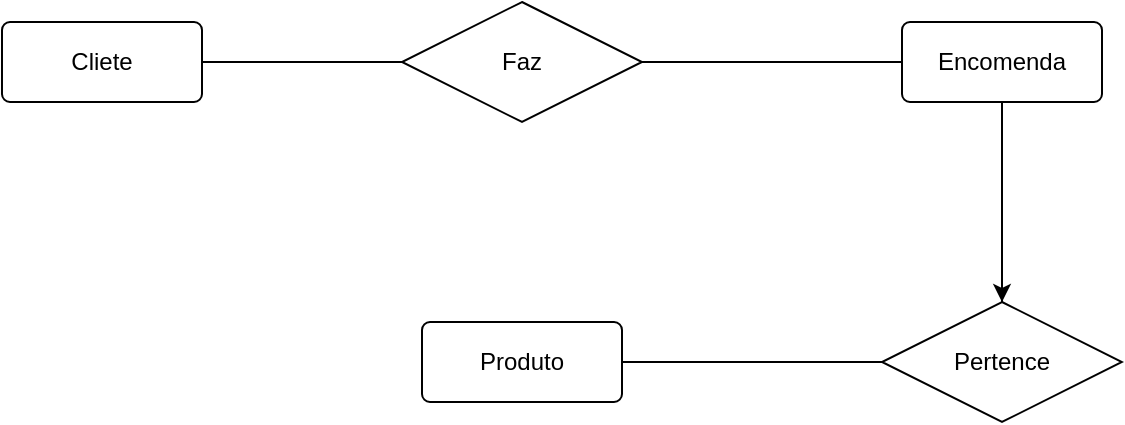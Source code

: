 <mxfile version="24.7.10">
  <diagram name="Página-1" id="wTb4_0pY5MoXwPdwrY5-">
    <mxGraphModel dx="1017" dy="614" grid="1" gridSize="10" guides="1" tooltips="1" connect="1" arrows="1" fold="1" page="1" pageScale="1" pageWidth="827" pageHeight="1169" math="0" shadow="0">
      <root>
        <mxCell id="0" />
        <mxCell id="1" parent="0" />
        <mxCell id="mS5Jy1mOtAz3uXNtof8C-24" value="" style="edgeStyle=orthogonalEdgeStyle;rounded=0;orthogonalLoop=1;jettySize=auto;html=1;endArrow=none;endFill=0;" edge="1" parent="1" source="mS5Jy1mOtAz3uXNtof8C-14" target="mS5Jy1mOtAz3uXNtof8C-18">
          <mxGeometry relative="1" as="geometry" />
        </mxCell>
        <mxCell id="mS5Jy1mOtAz3uXNtof8C-14" value="Cliete" style="rounded=1;arcSize=10;whiteSpace=wrap;html=1;align=center;" vertex="1" parent="1">
          <mxGeometry x="60" y="40" width="100" height="40" as="geometry" />
        </mxCell>
        <mxCell id="mS5Jy1mOtAz3uXNtof8C-15" value="Produto" style="rounded=1;arcSize=10;whiteSpace=wrap;html=1;align=center;" vertex="1" parent="1">
          <mxGeometry x="270" y="190" width="100" height="40" as="geometry" />
        </mxCell>
        <mxCell id="mS5Jy1mOtAz3uXNtof8C-21" value="" style="edgeStyle=orthogonalEdgeStyle;rounded=0;orthogonalLoop=1;jettySize=auto;html=1;" edge="1" parent="1" source="mS5Jy1mOtAz3uXNtof8C-16" target="mS5Jy1mOtAz3uXNtof8C-17">
          <mxGeometry relative="1" as="geometry" />
        </mxCell>
        <mxCell id="mS5Jy1mOtAz3uXNtof8C-16" value="Encomenda" style="rounded=1;arcSize=10;whiteSpace=wrap;html=1;align=center;" vertex="1" parent="1">
          <mxGeometry x="510" y="40" width="100" height="40" as="geometry" />
        </mxCell>
        <mxCell id="mS5Jy1mOtAz3uXNtof8C-22" value="" style="edgeStyle=orthogonalEdgeStyle;rounded=0;orthogonalLoop=1;jettySize=auto;html=1;endArrow=none;endFill=0;" edge="1" parent="1" source="mS5Jy1mOtAz3uXNtof8C-17" target="mS5Jy1mOtAz3uXNtof8C-15">
          <mxGeometry relative="1" as="geometry" />
        </mxCell>
        <mxCell id="mS5Jy1mOtAz3uXNtof8C-26" value="" style="edgeStyle=orthogonalEdgeStyle;rounded=0;orthogonalLoop=1;jettySize=auto;html=1;endArrow=none;endFill=0;" edge="1" parent="1" source="mS5Jy1mOtAz3uXNtof8C-17" target="mS5Jy1mOtAz3uXNtof8C-16">
          <mxGeometry relative="1" as="geometry" />
        </mxCell>
        <mxCell id="mS5Jy1mOtAz3uXNtof8C-17" value="Pertence" style="shape=rhombus;perimeter=rhombusPerimeter;whiteSpace=wrap;html=1;align=center;" vertex="1" parent="1">
          <mxGeometry x="500" y="180" width="120" height="60" as="geometry" />
        </mxCell>
        <mxCell id="mS5Jy1mOtAz3uXNtof8C-25" style="edgeStyle=orthogonalEdgeStyle;rounded=0;orthogonalLoop=1;jettySize=auto;html=1;entryX=0;entryY=0.5;entryDx=0;entryDy=0;endArrow=none;endFill=0;" edge="1" parent="1" source="mS5Jy1mOtAz3uXNtof8C-18" target="mS5Jy1mOtAz3uXNtof8C-16">
          <mxGeometry relative="1" as="geometry" />
        </mxCell>
        <mxCell id="mS5Jy1mOtAz3uXNtof8C-18" value="Faz" style="shape=rhombus;perimeter=rhombusPerimeter;whiteSpace=wrap;html=1;align=center;" vertex="1" parent="1">
          <mxGeometry x="260" y="30" width="120" height="60" as="geometry" />
        </mxCell>
      </root>
    </mxGraphModel>
  </diagram>
</mxfile>
